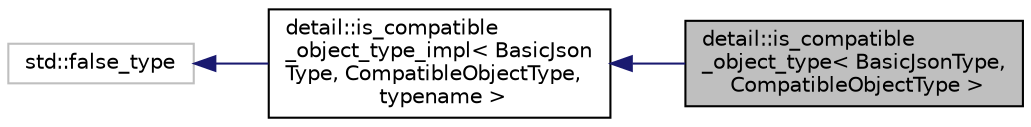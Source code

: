 digraph "detail::is_compatible_object_type&lt; BasicJsonType, CompatibleObjectType &gt;"
{
 // LATEX_PDF_SIZE
  edge [fontname="Helvetica",fontsize="10",labelfontname="Helvetica",labelfontsize="10"];
  node [fontname="Helvetica",fontsize="10",shape=record];
  rankdir="LR";
  Node1 [label="detail::is_compatible\l_object_type\< BasicJsonType,\l CompatibleObjectType \>",height=0.2,width=0.4,color="black", fillcolor="grey75", style="filled", fontcolor="black",tooltip=" "];
  Node2 -> Node1 [dir="back",color="midnightblue",fontsize="10",style="solid",fontname="Helvetica"];
  Node2 [label="detail::is_compatible\l_object_type_impl\< BasicJson\lType, CompatibleObjectType,\l typename \>",height=0.2,width=0.4,color="black", fillcolor="white", style="filled",URL="$structdetail_1_1is__compatible__object__type__impl.html",tooltip=" "];
  Node3 -> Node2 [dir="back",color="midnightblue",fontsize="10",style="solid",fontname="Helvetica"];
  Node3 [label="std::false_type",height=0.2,width=0.4,color="grey75", fillcolor="white", style="filled",tooltip=" "];
}
